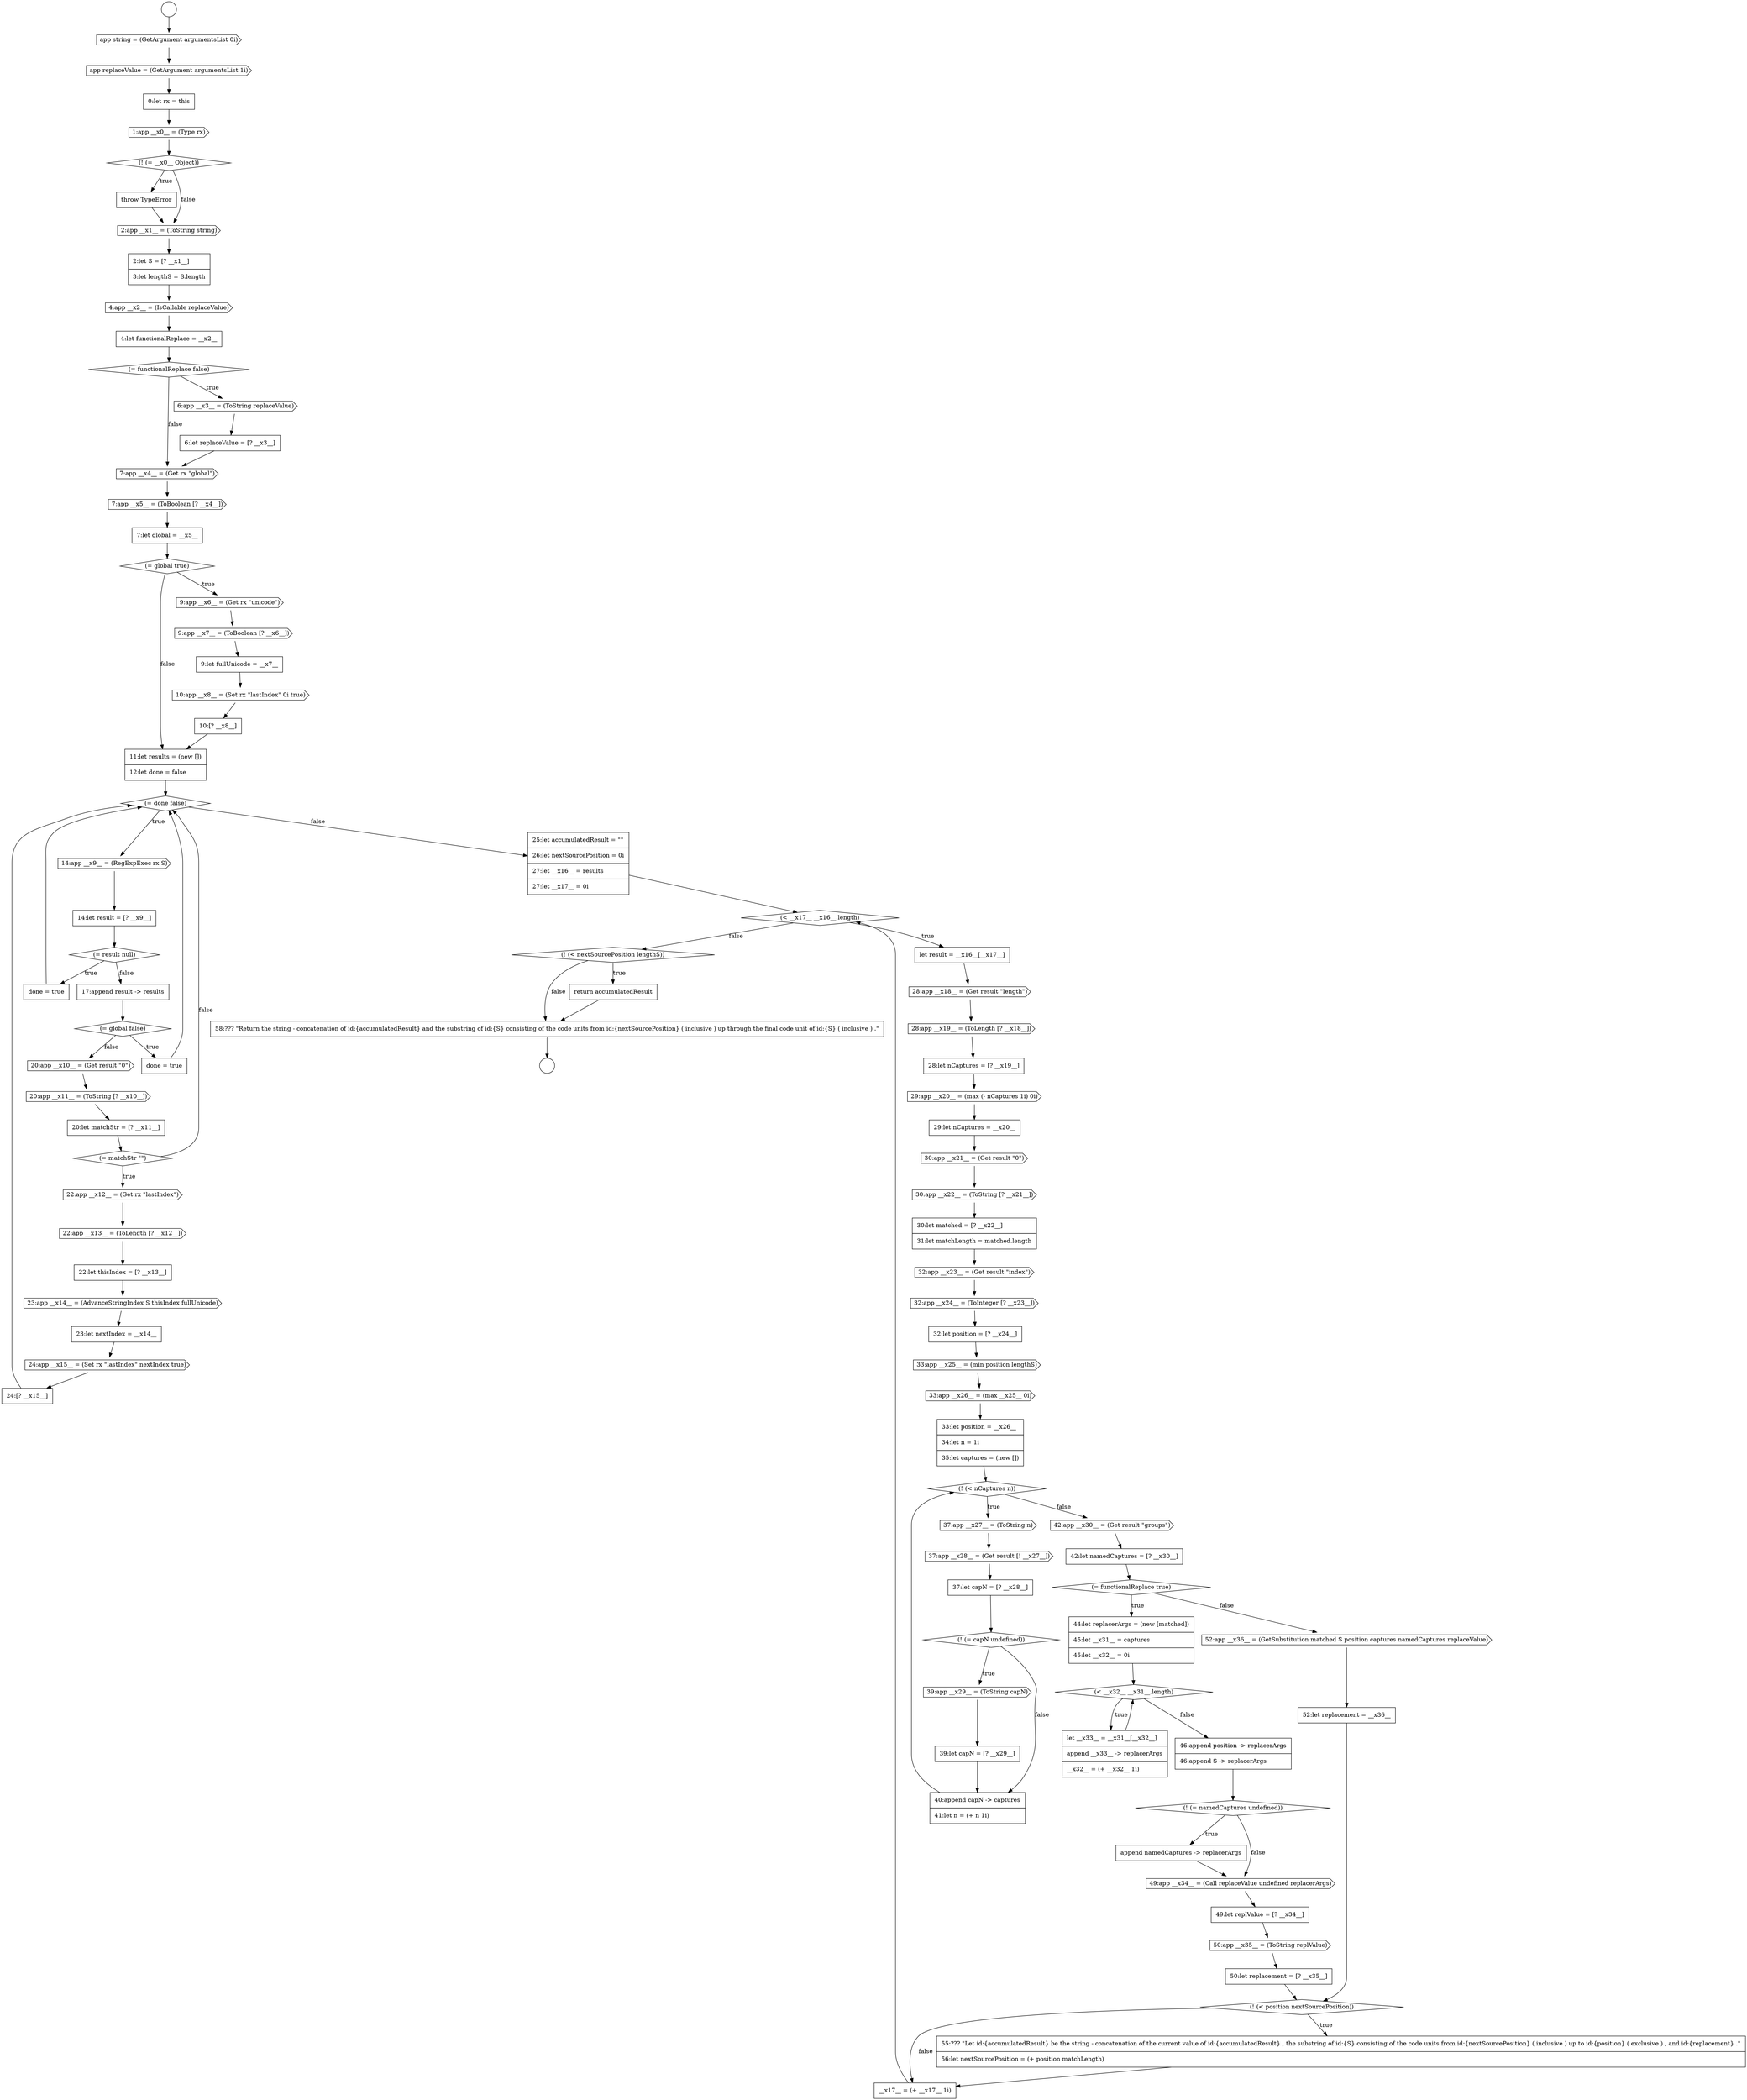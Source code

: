 digraph {
  node14057 [shape=cds, label=<<font color="black">2:app __x1__ = (ToString string)</font>> color="black" fillcolor="white" style=filled]
  node14075 [shape=cds, label=<<font color="black">14:app __x9__ = (RegExpExec rx S)</font>> color="black" fillcolor="white" style=filled]
  node14117 [shape=none, margin=0, label=<<font color="black">
    <table border="0" cellborder="1" cellspacing="0" cellpadding="10">
      <tr><td align="left">40:append capN -&gt; captures</td></tr>
      <tr><td align="left">41:let n = (+ n 1i)</td></tr>
    </table>
  </font>> color="black" fillcolor="white" style=filled]
  node14078 [shape=none, margin=0, label=<<font color="black">
    <table border="0" cellborder="1" cellspacing="0" cellpadding="10">
      <tr><td align="left">done = true</td></tr>
    </table>
  </font>> color="black" fillcolor="white" style=filled]
  node14093 [shape=none, margin=0, label=<<font color="black">
    <table border="0" cellborder="1" cellspacing="0" cellpadding="10">
      <tr><td align="left">25:let accumulatedResult = &quot;&quot;</td></tr>
      <tr><td align="left">26:let nextSourcePosition = 0i</td></tr>
      <tr><td align="left">27:let __x16__ = results</td></tr>
      <tr><td align="left">27:let __x17__ = 0i</td></tr>
    </table>
  </font>> color="black" fillcolor="white" style=filled]
  node14124 [shape=none, margin=0, label=<<font color="black">
    <table border="0" cellborder="1" cellspacing="0" cellpadding="10">
      <tr><td align="left">46:append position -&gt; replacerArgs</td></tr>
      <tr><td align="left">46:append S -&gt; replacerArgs</td></tr>
    </table>
  </font>> color="black" fillcolor="white" style=filled]
  node14084 [shape=none, margin=0, label=<<font color="black">
    <table border="0" cellborder="1" cellspacing="0" cellpadding="10">
      <tr><td align="left">20:let matchStr = [? __x11__]</td></tr>
    </table>
  </font>> color="black" fillcolor="white" style=filled]
  node14089 [shape=cds, label=<<font color="black">23:app __x14__ = (AdvanceStringIndex S thisIndex fullUnicode)</font>> color="black" fillcolor="white" style=filled]
  node14099 [shape=cds, label=<<font color="black">29:app __x20__ = (max (- nCaptures 1i) 0i)</font>> color="black" fillcolor="white" style=filled]
  node14136 [shape=diamond, label=<<font color="black">(! (&lt; nextSourcePosition lengthS))</font>> color="black" fillcolor="white" style=filled]
  node14088 [shape=none, margin=0, label=<<font color="black">
    <table border="0" cellborder="1" cellspacing="0" cellpadding="10">
      <tr><td align="left">22:let thisIndex = [? __x13__]</td></tr>
    </table>
  </font>> color="black" fillcolor="white" style=filled]
  node14103 [shape=none, margin=0, label=<<font color="black">
    <table border="0" cellborder="1" cellspacing="0" cellpadding="10">
      <tr><td align="left">30:let matched = [? __x22__]</td></tr>
      <tr><td align="left">31:let matchLength = matched.length</td></tr>
    </table>
  </font>> color="black" fillcolor="white" style=filled]
  node14109 [shape=none, margin=0, label=<<font color="black">
    <table border="0" cellborder="1" cellspacing="0" cellpadding="10">
      <tr><td align="left">33:let position = __x26__</td></tr>
      <tr><td align="left">34:let n = 1i</td></tr>
      <tr><td align="left">35:let captures = (new [])</td></tr>
    </table>
  </font>> color="black" fillcolor="white" style=filled]
  node14051 [shape=cds, label=<<font color="black">app string = (GetArgument argumentsList 0i)</font>> color="black" fillcolor="white" style=filled]
  node14056 [shape=none, margin=0, label=<<font color="black">
    <table border="0" cellborder="1" cellspacing="0" cellpadding="10">
      <tr><td align="left">throw TypeError</td></tr>
    </table>
  </font>> color="black" fillcolor="white" style=filled]
  node14132 [shape=none, margin=0, label=<<font color="black">
    <table border="0" cellborder="1" cellspacing="0" cellpadding="10">
      <tr><td align="left">52:let replacement = __x36__</td></tr>
    </table>
  </font>> color="black" fillcolor="white" style=filled]
  node14061 [shape=diamond, label=<<font color="black">(= functionalReplace false)</font>> color="black" fillcolor="white" style=filled]
  node14066 [shape=none, margin=0, label=<<font color="black">
    <table border="0" cellborder="1" cellspacing="0" cellpadding="10">
      <tr><td align="left">7:let global = __x5__</td></tr>
    </table>
  </font>> color="black" fillcolor="white" style=filled]
  node14113 [shape=none, margin=0, label=<<font color="black">
    <table border="0" cellborder="1" cellspacing="0" cellpadding="10">
      <tr><td align="left">37:let capN = [? __x28__]</td></tr>
    </table>
  </font>> color="black" fillcolor="white" style=filled]
  node14071 [shape=cds, label=<<font color="black">10:app __x8__ = (Set rx &quot;lastIndex&quot; 0i true)</font>> color="black" fillcolor="white" style=filled]
  node14128 [shape=none, margin=0, label=<<font color="black">
    <table border="0" cellborder="1" cellspacing="0" cellpadding="10">
      <tr><td align="left">49:let replValue = [? __x34__]</td></tr>
    </table>
  </font>> color="black" fillcolor="white" style=filled]
  node14060 [shape=none, margin=0, label=<<font color="black">
    <table border="0" cellborder="1" cellspacing="0" cellpadding="10">
      <tr><td align="left">4:let functionalReplace = __x2__</td></tr>
    </table>
  </font>> color="black" fillcolor="white" style=filled]
  node14096 [shape=cds, label=<<font color="black">28:app __x18__ = (Get result &quot;length&quot;)</font>> color="black" fillcolor="white" style=filled]
  node14064 [shape=cds, label=<<font color="black">7:app __x4__ = (Get rx &quot;global&quot;)</font>> color="black" fillcolor="white" style=filled]
  node14100 [shape=none, margin=0, label=<<font color="black">
    <table border="0" cellborder="1" cellspacing="0" cellpadding="10">
      <tr><td align="left">29:let nCaptures = __x20__</td></tr>
    </table>
  </font>> color="black" fillcolor="white" style=filled]
  node14135 [shape=none, margin=0, label=<<font color="black">
    <table border="0" cellborder="1" cellspacing="0" cellpadding="10">
      <tr><td align="left">__x17__ = (+ __x17__ 1i)</td></tr>
    </table>
  </font>> color="black" fillcolor="white" style=filled]
  node14121 [shape=none, margin=0, label=<<font color="black">
    <table border="0" cellborder="1" cellspacing="0" cellpadding="10">
      <tr><td align="left">44:let replacerArgs = (new [matched])</td></tr>
      <tr><td align="left">45:let __x31__ = captures</td></tr>
      <tr><td align="left">45:let __x32__ = 0i</td></tr>
    </table>
  </font>> color="black" fillcolor="white" style=filled]
  node14120 [shape=diamond, label=<<font color="black">(= functionalReplace true)</font>> color="black" fillcolor="white" style=filled]
  node14052 [shape=cds, label=<<font color="black">app replaceValue = (GetArgument argumentsList 1i)</font>> color="black" fillcolor="white" style=filled]
  node14110 [shape=diamond, label=<<font color="black">(! (&lt; nCaptures n))</font>> color="black" fillcolor="white" style=filled]
  node14104 [shape=cds, label=<<font color="black">32:app __x23__ = (Get result &quot;index&quot;)</font>> color="black" fillcolor="white" style=filled]
  node14131 [shape=cds, label=<<font color="black">52:app __x36__ = (GetSubstitution matched S position captures namedCaptures replaceValue)</font>> color="black" fillcolor="white" style=filled]
  node14067 [shape=diamond, label=<<font color="black">(= global true)</font>> color="black" fillcolor="white" style=filled]
  node14125 [shape=diamond, label=<<font color="black">(! (= namedCaptures undefined))</font>> color="black" fillcolor="white" style=filled]
  node14116 [shape=none, margin=0, label=<<font color="black">
    <table border="0" cellborder="1" cellspacing="0" cellpadding="10">
      <tr><td align="left">39:let capN = [? __x29__]</td></tr>
    </table>
  </font>> color="black" fillcolor="white" style=filled]
  node14092 [shape=none, margin=0, label=<<font color="black">
    <table border="0" cellborder="1" cellspacing="0" cellpadding="10">
      <tr><td align="left">24:[? __x15__]</td></tr>
    </table>
  </font>> color="black" fillcolor="white" style=filled]
  node14085 [shape=diamond, label=<<font color="black">(= matchStr &quot;&quot;)</font>> color="black" fillcolor="white" style=filled]
  node14107 [shape=cds, label=<<font color="black">33:app __x25__ = (min position lengthS)</font>> color="black" fillcolor="white" style=filled]
  node14077 [shape=diamond, label=<<font color="black">(= result null)</font>> color="black" fillcolor="white" style=filled]
  node14072 [shape=none, margin=0, label=<<font color="black">
    <table border="0" cellborder="1" cellspacing="0" cellpadding="10">
      <tr><td align="left">10:[? __x8__]</td></tr>
    </table>
  </font>> color="black" fillcolor="white" style=filled]
  node14097 [shape=cds, label=<<font color="black">28:app __x19__ = (ToLength [? __x18__])</font>> color="black" fillcolor="white" style=filled]
  node14095 [shape=none, margin=0, label=<<font color="black">
    <table border="0" cellborder="1" cellspacing="0" cellpadding="10">
      <tr><td align="left">let result = __x16__[__x17__]</td></tr>
    </table>
  </font>> color="black" fillcolor="white" style=filled]
  node14076 [shape=none, margin=0, label=<<font color="black">
    <table border="0" cellborder="1" cellspacing="0" cellpadding="10">
      <tr><td align="left">14:let result = [? __x9__]</td></tr>
    </table>
  </font>> color="black" fillcolor="white" style=filled]
  node14074 [shape=diamond, label=<<font color="black">(= done false)</font>> color="black" fillcolor="white" style=filled]
  node14134 [shape=none, margin=0, label=<<font color="black">
    <table border="0" cellborder="1" cellspacing="0" cellpadding="10">
      <tr><td align="left">55:??? &quot;Let id:{accumulatedResult} be the string - concatenation of the current value of id:{accumulatedResult} , the substring of id:{S} consisting of the code units from id:{nextSourcePosition} ( inclusive ) up to id:{position} ( exclusive ) , and id:{replacement} .&quot;</td></tr>
      <tr><td align="left">56:let nextSourcePosition = (+ position matchLength)</td></tr>
    </table>
  </font>> color="black" fillcolor="white" style=filled]
  node14059 [shape=cds, label=<<font color="black">4:app __x2__ = (IsCallable replaceValue)</font>> color="black" fillcolor="white" style=filled]
  node14082 [shape=cds, label=<<font color="black">20:app __x10__ = (Get result &quot;0&quot;)</font>> color="black" fillcolor="white" style=filled]
  node14119 [shape=none, margin=0, label=<<font color="black">
    <table border="0" cellborder="1" cellspacing="0" cellpadding="10">
      <tr><td align="left">42:let namedCaptures = [? __x30__]</td></tr>
    </table>
  </font>> color="black" fillcolor="white" style=filled]
  node14080 [shape=diamond, label=<<font color="black">(= global false)</font>> color="black" fillcolor="white" style=filled]
  node14053 [shape=none, margin=0, label=<<font color="black">
    <table border="0" cellborder="1" cellspacing="0" cellpadding="10">
      <tr><td align="left">0:let rx = this</td></tr>
    </table>
  </font>> color="black" fillcolor="white" style=filled]
  node14122 [shape=diamond, label=<<font color="black">(&lt; __x32__ __x31__.length)</font>> color="black" fillcolor="white" style=filled]
  node14063 [shape=none, margin=0, label=<<font color="black">
    <table border="0" cellborder="1" cellspacing="0" cellpadding="10">
      <tr><td align="left">6:let replaceValue = [? __x3__]</td></tr>
    </table>
  </font>> color="black" fillcolor="white" style=filled]
  node14137 [shape=none, margin=0, label=<<font color="black">
    <table border="0" cellborder="1" cellspacing="0" cellpadding="10">
      <tr><td align="left">return accumulatedResult</td></tr>
    </table>
  </font>> color="black" fillcolor="white" style=filled]
  node14115 [shape=cds, label=<<font color="black">39:app __x29__ = (ToString capN)</font>> color="black" fillcolor="white" style=filled]
  node14049 [shape=circle label=" " color="black" fillcolor="white" style=filled]
  node14126 [shape=none, margin=0, label=<<font color="black">
    <table border="0" cellborder="1" cellspacing="0" cellpadding="10">
      <tr><td align="left">append namedCaptures -&gt; replacerArgs</td></tr>
    </table>
  </font>> color="black" fillcolor="white" style=filled]
  node14106 [shape=none, margin=0, label=<<font color="black">
    <table border="0" cellborder="1" cellspacing="0" cellpadding="10">
      <tr><td align="left">32:let position = [? __x24__]</td></tr>
    </table>
  </font>> color="black" fillcolor="white" style=filled]
  node14068 [shape=cds, label=<<font color="black">9:app __x6__ = (Get rx &quot;unicode&quot;)</font>> color="black" fillcolor="white" style=filled]
  node14111 [shape=cds, label=<<font color="black">37:app __x27__ = (ToString n)</font>> color="black" fillcolor="white" style=filled]
  node14091 [shape=cds, label=<<font color="black">24:app __x15__ = (Set rx &quot;lastIndex&quot; nextIndex true)</font>> color="black" fillcolor="white" style=filled]
  node14101 [shape=cds, label=<<font color="black">30:app __x21__ = (Get result &quot;0&quot;)</font>> color="black" fillcolor="white" style=filled]
  node14081 [shape=none, margin=0, label=<<font color="black">
    <table border="0" cellborder="1" cellspacing="0" cellpadding="10">
      <tr><td align="left">done = true</td></tr>
    </table>
  </font>> color="black" fillcolor="white" style=filled]
  node14130 [shape=none, margin=0, label=<<font color="black">
    <table border="0" cellborder="1" cellspacing="0" cellpadding="10">
      <tr><td align="left">50:let replacement = [? __x35__]</td></tr>
    </table>
  </font>> color="black" fillcolor="white" style=filled]
  node14086 [shape=cds, label=<<font color="black">22:app __x12__ = (Get rx &quot;lastIndex&quot;)</font>> color="black" fillcolor="white" style=filled]
  node14073 [shape=none, margin=0, label=<<font color="black">
    <table border="0" cellborder="1" cellspacing="0" cellpadding="10">
      <tr><td align="left">11:let results = (new [])</td></tr>
      <tr><td align="left">12:let done = false</td></tr>
    </table>
  </font>> color="black" fillcolor="white" style=filled]
  node14123 [shape=none, margin=0, label=<<font color="black">
    <table border="0" cellborder="1" cellspacing="0" cellpadding="10">
      <tr><td align="left">let __x33__ = __x31__[__x32__]</td></tr>
      <tr><td align="left">append __x33__ -&gt; replacerArgs</td></tr>
      <tr><td align="left">__x32__ = (+ __x32__ 1i)</td></tr>
    </table>
  </font>> color="black" fillcolor="white" style=filled]
  node14118 [shape=cds, label=<<font color="black">42:app __x30__ = (Get result &quot;groups&quot;)</font>> color="black" fillcolor="white" style=filled]
  node14058 [shape=none, margin=0, label=<<font color="black">
    <table border="0" cellborder="1" cellspacing="0" cellpadding="10">
      <tr><td align="left">2:let S = [? __x1__]</td></tr>
      <tr><td align="left">3:let lengthS = S.length</td></tr>
    </table>
  </font>> color="black" fillcolor="white" style=filled]
  node14098 [shape=none, margin=0, label=<<font color="black">
    <table border="0" cellborder="1" cellspacing="0" cellpadding="10">
      <tr><td align="left">28:let nCaptures = [? __x19__]</td></tr>
    </table>
  </font>> color="black" fillcolor="white" style=filled]
  node14108 [shape=cds, label=<<font color="black">33:app __x26__ = (max __x25__ 0i)</font>> color="black" fillcolor="white" style=filled]
  node14133 [shape=diamond, label=<<font color="black">(! (&lt; position nextSourcePosition))</font>> color="black" fillcolor="white" style=filled]
  node14083 [shape=cds, label=<<font color="black">20:app __x11__ = (ToString [? __x10__])</font>> color="black" fillcolor="white" style=filled]
  node14079 [shape=none, margin=0, label=<<font color="black">
    <table border="0" cellborder="1" cellspacing="0" cellpadding="10">
      <tr><td align="left">17:append result -&gt; results</td></tr>
    </table>
  </font>> color="black" fillcolor="white" style=filled]
  node14069 [shape=cds, label=<<font color="black">9:app __x7__ = (ToBoolean [? __x6__])</font>> color="black" fillcolor="white" style=filled]
  node14138 [shape=none, margin=0, label=<<font color="black">
    <table border="0" cellborder="1" cellspacing="0" cellpadding="10">
      <tr><td align="left">58:??? &quot;Return the string - concatenation of id:{accumulatedResult} and the substring of id:{S} consisting of the code units from id:{nextSourcePosition} ( inclusive ) up through the final code unit of id:{S} ( inclusive ) .&quot;</td></tr>
    </table>
  </font>> color="black" fillcolor="white" style=filled]
  node14094 [shape=diamond, label=<<font color="black">(&lt; __x17__ __x16__.length)</font>> color="black" fillcolor="white" style=filled]
  node14054 [shape=cds, label=<<font color="black">1:app __x0__ = (Type rx)</font>> color="black" fillcolor="white" style=filled]
  node14105 [shape=cds, label=<<font color="black">32:app __x24__ = (ToInteger [? __x23__])</font>> color="black" fillcolor="white" style=filled]
  node14065 [shape=cds, label=<<font color="black">7:app __x5__ = (ToBoolean [? __x4__])</font>> color="black" fillcolor="white" style=filled]
  node14070 [shape=none, margin=0, label=<<font color="black">
    <table border="0" cellborder="1" cellspacing="0" cellpadding="10">
      <tr><td align="left">9:let fullUnicode = __x7__</td></tr>
    </table>
  </font>> color="black" fillcolor="white" style=filled]
  node14050 [shape=circle label=" " color="black" fillcolor="white" style=filled]
  node14090 [shape=none, margin=0, label=<<font color="black">
    <table border="0" cellborder="1" cellspacing="0" cellpadding="10">
      <tr><td align="left">23:let nextIndex = __x14__</td></tr>
    </table>
  </font>> color="black" fillcolor="white" style=filled]
  node14087 [shape=cds, label=<<font color="black">22:app __x13__ = (ToLength [? __x12__])</font>> color="black" fillcolor="white" style=filled]
  node14127 [shape=cds, label=<<font color="black">49:app __x34__ = (Call replaceValue undefined replacerArgs)</font>> color="black" fillcolor="white" style=filled]
  node14114 [shape=diamond, label=<<font color="black">(! (= capN undefined))</font>> color="black" fillcolor="white" style=filled]
  node14062 [shape=cds, label=<<font color="black">6:app __x3__ = (ToString replaceValue)</font>> color="black" fillcolor="white" style=filled]
  node14112 [shape=cds, label=<<font color="black">37:app __x28__ = (Get result [! __x27__])</font>> color="black" fillcolor="white" style=filled]
  node14055 [shape=diamond, label=<<font color="black">(! (= __x0__ Object))</font>> color="black" fillcolor="white" style=filled]
  node14102 [shape=cds, label=<<font color="black">30:app __x22__ = (ToString [? __x21__])</font>> color="black" fillcolor="white" style=filled]
  node14129 [shape=cds, label=<<font color="black">50:app __x35__ = (ToString replValue)</font>> color="black" fillcolor="white" style=filled]
  node14057 -> node14058 [ color="black"]
  node14132 -> node14133 [ color="black"]
  node14076 -> node14077 [ color="black"]
  node14058 -> node14059 [ color="black"]
  node14062 -> node14063 [ color="black"]
  node14106 -> node14107 [ color="black"]
  node14084 -> node14085 [ color="black"]
  node14092 -> node14074 [ color="black"]
  node14072 -> node14073 [ color="black"]
  node14129 -> node14130 [ color="black"]
  node14085 -> node14086 [label=<<font color="black">true</font>> color="black"]
  node14085 -> node14074 [label=<<font color="black">false</font>> color="black"]
  node14096 -> node14097 [ color="black"]
  node14094 -> node14095 [label=<<font color="black">true</font>> color="black"]
  node14094 -> node14136 [label=<<font color="black">false</font>> color="black"]
  node14122 -> node14123 [label=<<font color="black">true</font>> color="black"]
  node14122 -> node14124 [label=<<font color="black">false</font>> color="black"]
  node14100 -> node14101 [ color="black"]
  node14109 -> node14110 [ color="black"]
  node14136 -> node14137 [label=<<font color="black">true</font>> color="black"]
  node14136 -> node14138 [label=<<font color="black">false</font>> color="black"]
  node14054 -> node14055 [ color="black"]
  node14075 -> node14076 [ color="black"]
  node14113 -> node14114 [ color="black"]
  node14073 -> node14074 [ color="black"]
  node14071 -> node14072 [ color="black"]
  node14104 -> node14105 [ color="black"]
  node14126 -> node14127 [ color="black"]
  node14095 -> node14096 [ color="black"]
  node14102 -> node14103 [ color="black"]
  node14123 -> node14122 [ color="black"]
  node14091 -> node14092 [ color="black"]
  node14089 -> node14090 [ color="black"]
  node14118 -> node14119 [ color="black"]
  node14079 -> node14080 [ color="black"]
  node14090 -> node14091 [ color="black"]
  node14105 -> node14106 [ color="black"]
  node14114 -> node14115 [label=<<font color="black">true</font>> color="black"]
  node14114 -> node14117 [label=<<font color="black">false</font>> color="black"]
  node14117 -> node14110 [ color="black"]
  node14135 -> node14094 [ color="black"]
  node14056 -> node14057 [ color="black"]
  node14063 -> node14064 [ color="black"]
  node14068 -> node14069 [ color="black"]
  node14066 -> node14067 [ color="black"]
  node14060 -> node14061 [ color="black"]
  node14051 -> node14052 [ color="black"]
  node14087 -> node14088 [ color="black"]
  node14081 -> node14074 [ color="black"]
  node14107 -> node14108 [ color="black"]
  node14052 -> node14053 [ color="black"]
  node14108 -> node14109 [ color="black"]
  node14093 -> node14094 [ color="black"]
  node14070 -> node14071 [ color="black"]
  node14120 -> node14121 [label=<<font color="black">true</font>> color="black"]
  node14120 -> node14131 [label=<<font color="black">false</font>> color="black"]
  node14083 -> node14084 [ color="black"]
  node14115 -> node14116 [ color="black"]
  node14086 -> node14087 [ color="black"]
  node14077 -> node14078 [label=<<font color="black">true</font>> color="black"]
  node14077 -> node14079 [label=<<font color="black">false</font>> color="black"]
  node14116 -> node14117 [ color="black"]
  node14049 -> node14051 [ color="black"]
  node14078 -> node14074 [ color="black"]
  node14101 -> node14102 [ color="black"]
  node14065 -> node14066 [ color="black"]
  node14133 -> node14134 [label=<<font color="black">true</font>> color="black"]
  node14133 -> node14135 [label=<<font color="black">false</font>> color="black"]
  node14138 -> node14050 [ color="black"]
  node14097 -> node14098 [ color="black"]
  node14098 -> node14099 [ color="black"]
  node14121 -> node14122 [ color="black"]
  node14080 -> node14081 [label=<<font color="black">true</font>> color="black"]
  node14080 -> node14082 [label=<<font color="black">false</font>> color="black"]
  node14069 -> node14070 [ color="black"]
  node14103 -> node14104 [ color="black"]
  node14130 -> node14133 [ color="black"]
  node14124 -> node14125 [ color="black"]
  node14119 -> node14120 [ color="black"]
  node14134 -> node14135 [ color="black"]
  node14112 -> node14113 [ color="black"]
  node14053 -> node14054 [ color="black"]
  node14059 -> node14060 [ color="black"]
  node14061 -> node14062 [label=<<font color="black">true</font>> color="black"]
  node14061 -> node14064 [label=<<font color="black">false</font>> color="black"]
  node14055 -> node14056 [label=<<font color="black">true</font>> color="black"]
  node14055 -> node14057 [label=<<font color="black">false</font>> color="black"]
  node14127 -> node14128 [ color="black"]
  node14082 -> node14083 [ color="black"]
  node14125 -> node14126 [label=<<font color="black">true</font>> color="black"]
  node14125 -> node14127 [label=<<font color="black">false</font>> color="black"]
  node14067 -> node14068 [label=<<font color="black">true</font>> color="black"]
  node14067 -> node14073 [label=<<font color="black">false</font>> color="black"]
  node14128 -> node14129 [ color="black"]
  node14111 -> node14112 [ color="black"]
  node14110 -> node14111 [label=<<font color="black">true</font>> color="black"]
  node14110 -> node14118 [label=<<font color="black">false</font>> color="black"]
  node14131 -> node14132 [ color="black"]
  node14064 -> node14065 [ color="black"]
  node14088 -> node14089 [ color="black"]
  node14099 -> node14100 [ color="black"]
  node14137 -> node14138 [ color="black"]
  node14074 -> node14075 [label=<<font color="black">true</font>> color="black"]
  node14074 -> node14093 [label=<<font color="black">false</font>> color="black"]
}
